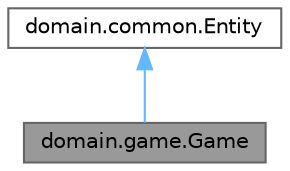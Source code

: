 digraph "domain.game.Game"
{
 // LATEX_PDF_SIZE
  bgcolor="transparent";
  edge [fontname=Helvetica,fontsize=10,labelfontname=Helvetica,labelfontsize=10];
  node [fontname=Helvetica,fontsize=10,shape=box,height=0.2,width=0.4];
  Node1 [id="Node000001",label="domain.game.Game",height=0.2,width=0.4,color="gray40", fillcolor="grey60", style="filled", fontcolor="black",tooltip="Representa una partida del juego, gestionando jugadores, cartas y reglas."];
  Node2 -> Node1 [id="edge1_Node000001_Node000002",dir="back",color="steelblue1",style="solid",tooltip=" "];
  Node2 [id="Node000002",label="domain.common.Entity",height=0.2,width=0.4,color="gray40", fillcolor="white", style="filled",URL="$classdomain_1_1common_1_1_entity.html",tooltip="Clase abstracta base para todas las entidades del dominio."];
}
